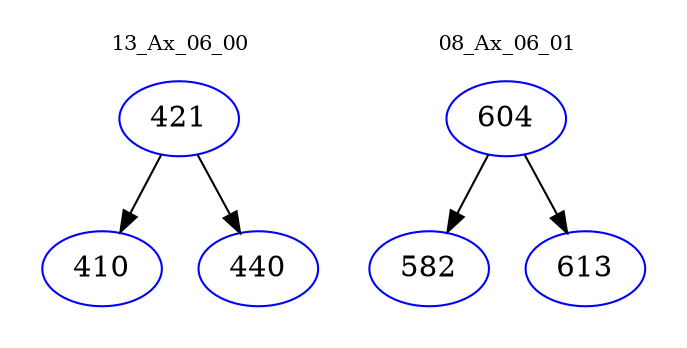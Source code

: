 digraph{
subgraph cluster_0 {
color = white
label = "13_Ax_06_00";
fontsize=10;
T0_421 [label="421", color="blue"]
T0_421 -> T0_410 [color="black"]
T0_410 [label="410", color="blue"]
T0_421 -> T0_440 [color="black"]
T0_440 [label="440", color="blue"]
}
subgraph cluster_1 {
color = white
label = "08_Ax_06_01";
fontsize=10;
T1_604 [label="604", color="blue"]
T1_604 -> T1_582 [color="black"]
T1_582 [label="582", color="blue"]
T1_604 -> T1_613 [color="black"]
T1_613 [label="613", color="blue"]
}
}
